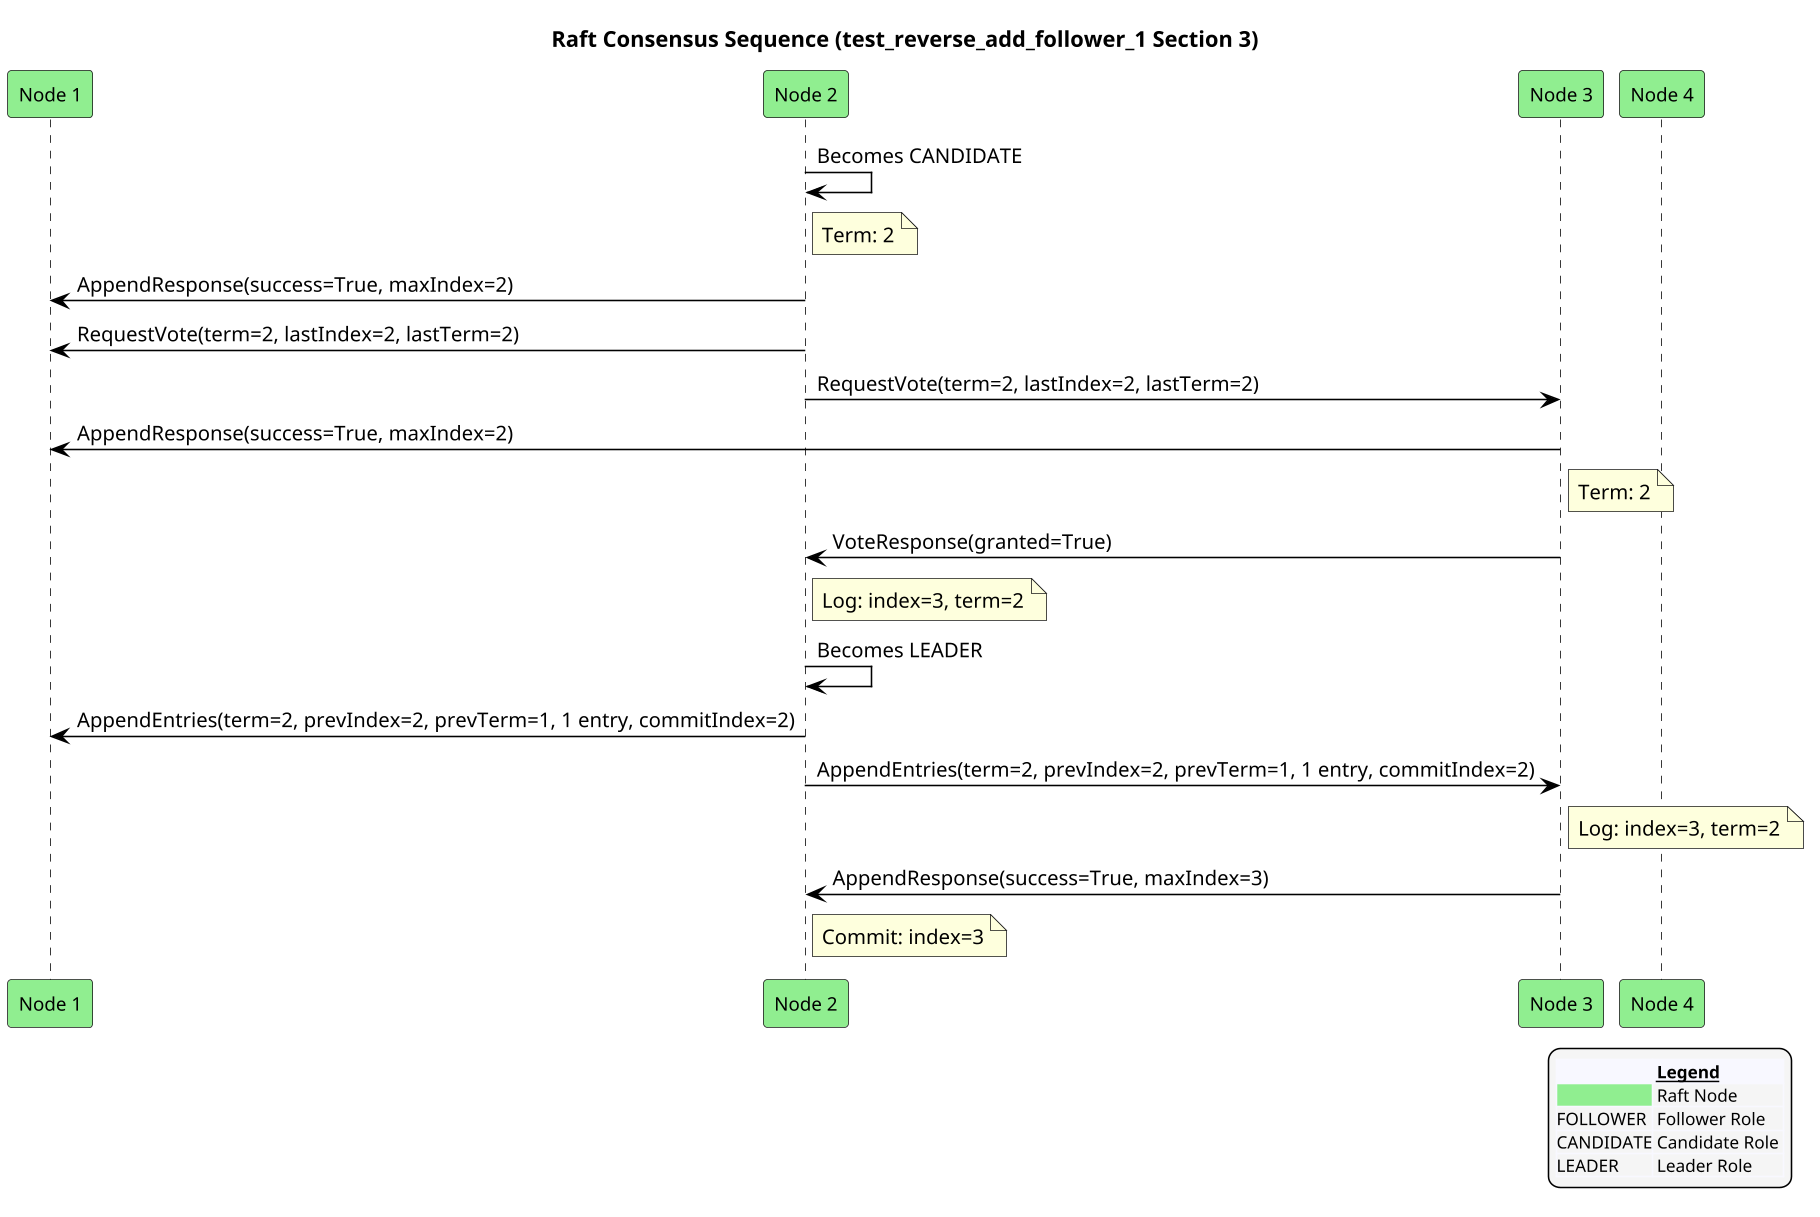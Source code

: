 @startuml
!pragma ratio 0.7
skinparam dpi 150
skinparam monochrome false
skinparam sequence {
  ArrowColor Black
  ActorBorderColor Black
  LifeLineBorderColor Black
  ParticipantFontSize 12
  Padding 10
}
skinparam legend {
  BackgroundColor #F5F5F5
  FontSize 11
}
title Raft Consensus Sequence (test_reverse_add_follower_1 Section 3)

participant "Node 1" as n1 order 10 #Lightgreen
participant "Node 2" as n2 order 20 #Lightgreen
participant "Node 3" as n3 order 30 #Lightgreen
participant "Node 4" as n4 order 40 #Lightgreen
n2 -> n2: Becomes CANDIDATE
note right of n2: Term: 2
n2 -> n1: AppendResponse(success=True, maxIndex=2)
n2 -> n1: RequestVote(term=2, lastIndex=2, lastTerm=2)
n2 -> n3: RequestVote(term=2, lastIndex=2, lastTerm=2)
n3 -> n1: AppendResponse(success=True, maxIndex=2)
note right of n3: Term: 2
n3 -> n2: VoteResponse(granted=True)
note right of n2: Log: index=3, term=2
n2 -> n2: Becomes LEADER
n2 -> n1: AppendEntries(term=2, prevIndex=2, prevTerm=1, 1 entry, commitIndex=2)
n2 -> n3: AppendEntries(term=2, prevIndex=2, prevTerm=1, 1 entry, commitIndex=2)
note right of n3: Log: index=3, term=2
n3 -> n2: AppendResponse(success=True, maxIndex=3)
note right of n2: Commit: index=3

legend right
  <#GhostWhite,#GhostWhite>|      |= __Legend__ |
  |<#Lightgreen>| Raft Node |
  |FOLLOWER| Follower Role |
  |CANDIDATE| Candidate Role |
  |LEADER| Leader Role |
endlegend
@enduml

